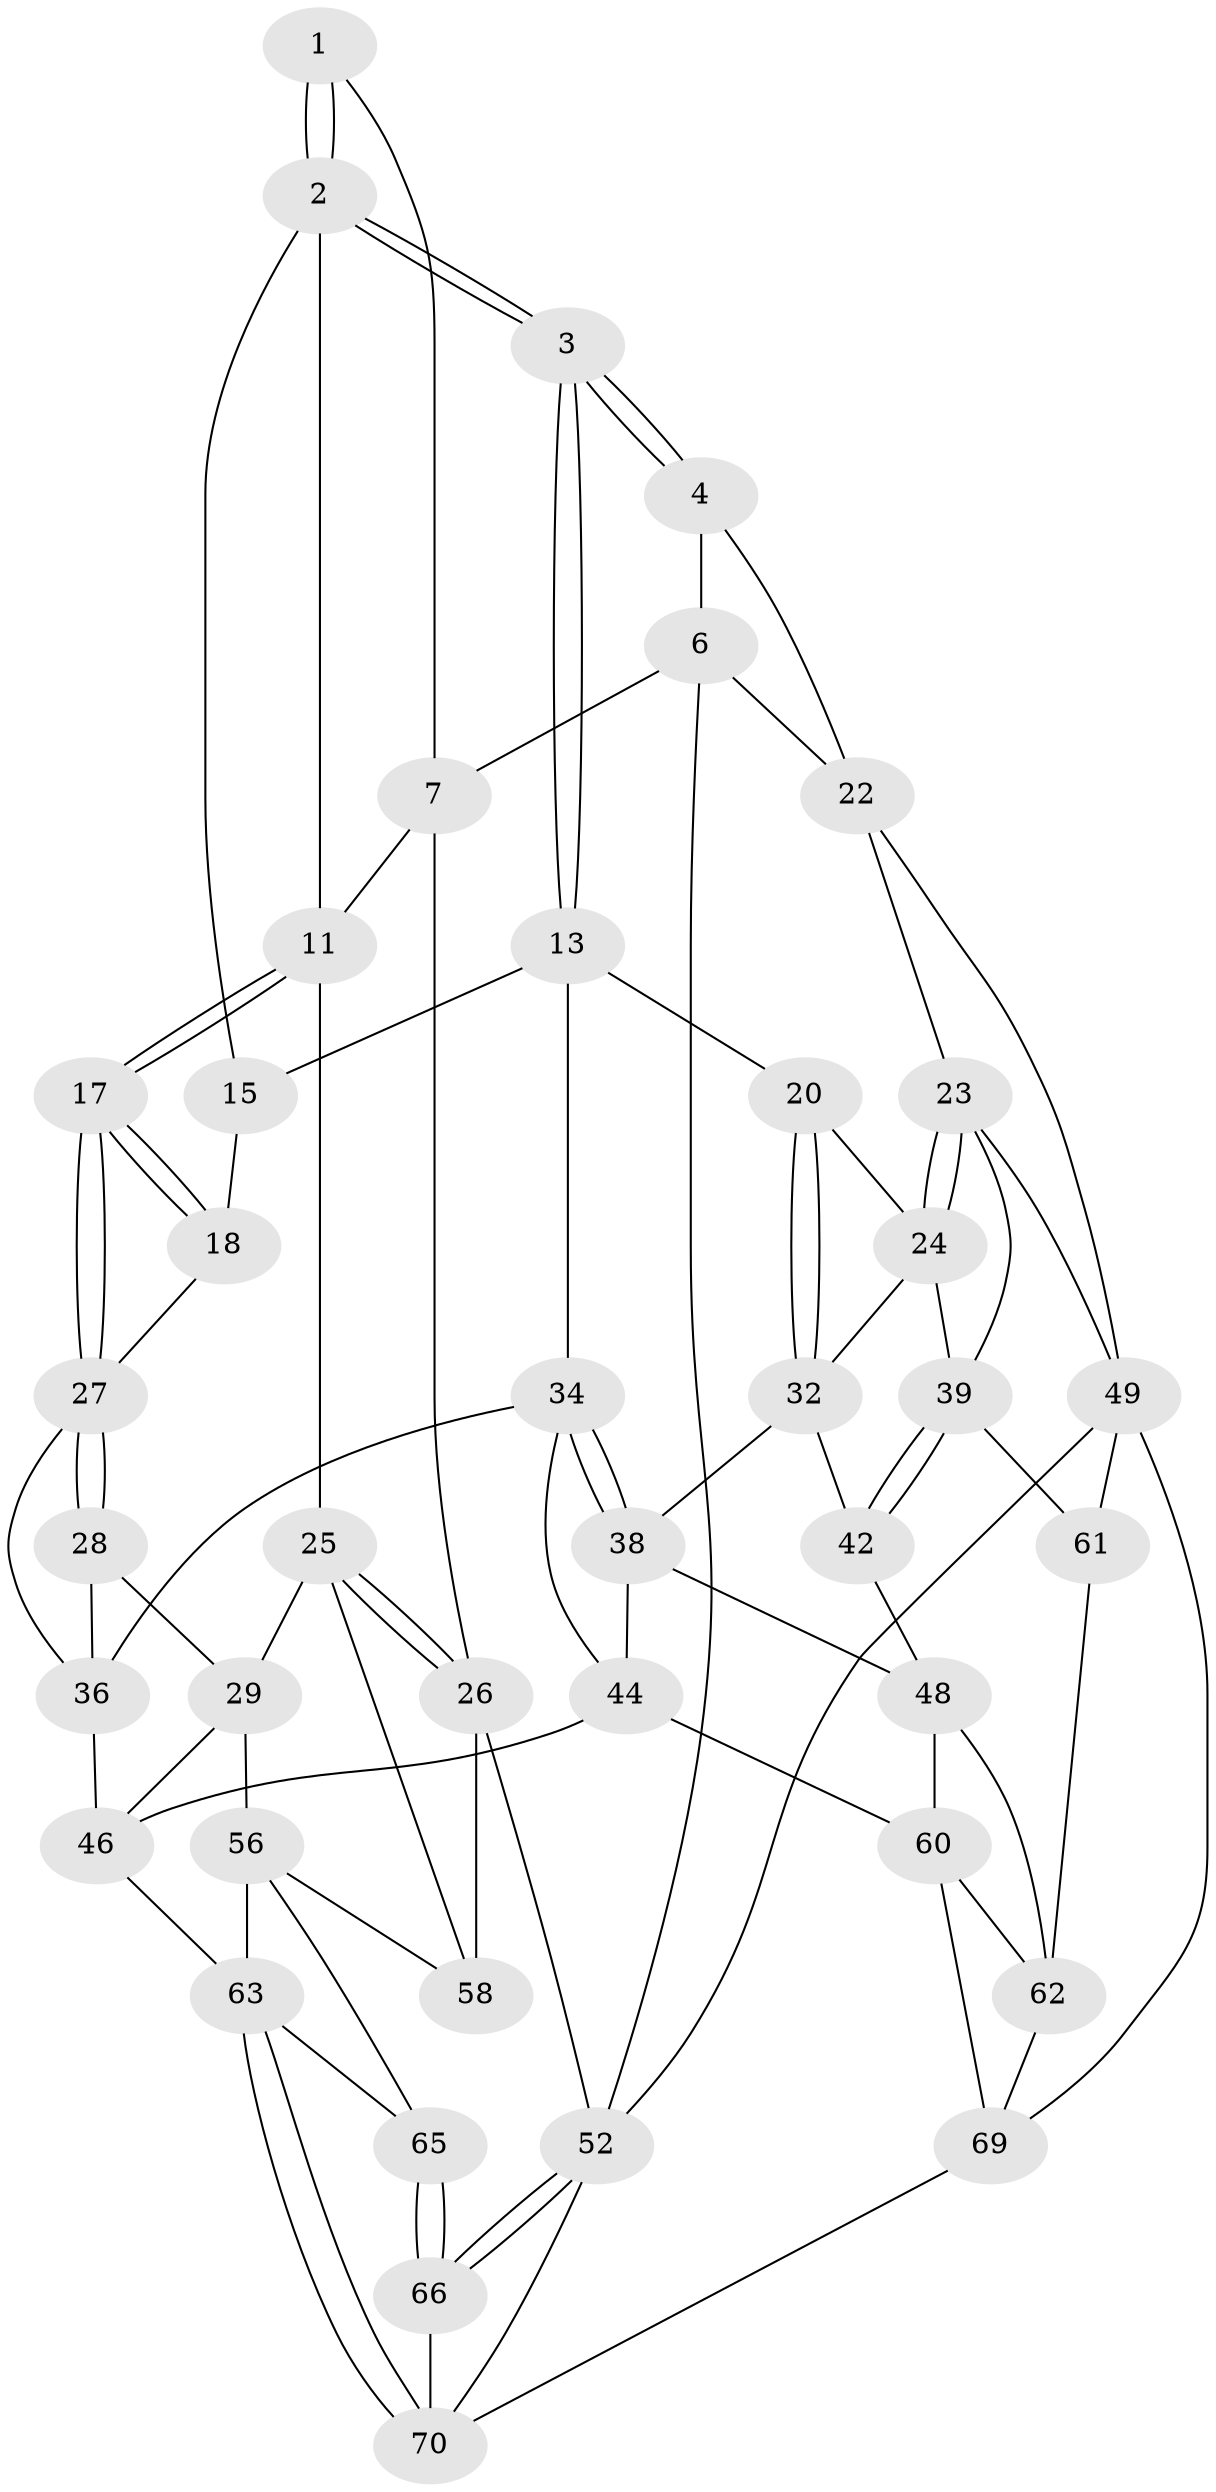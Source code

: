 // original degree distribution, {3: 0.04054054054054054, 5: 0.5, 6: 0.22972972972972974, 4: 0.22972972972972974}
// Generated by graph-tools (version 1.1) at 2025/11/02/27/25 16:11:52]
// undirected, 41 vertices, 92 edges
graph export_dot {
graph [start="1"]
  node [color=gray90,style=filled];
  1 [pos="+0.38267950892336183+0"];
  2 [pos="+0.44639542425865214+0.07166279912664045",super="+10"];
  3 [pos="+0.5788143004533803+0.17761049448157673"];
  4 [pos="+0.8875066593981668+0.06955723427501809",super="+5"];
  6 [pos="+0.3722298140315315+0",super="+9"];
  7 [pos="+0.19780372243009323+0.18369424238642162",super="+8"];
  11 [pos="+0.257371196549581+0.2871982656905911",super="+12"];
  13 [pos="+0.5927388712431532+0.2652545138220355",super="+14"];
  15 [pos="+0.4311778406290247+0.32280080325450816",super="+16"];
  17 [pos="+0.2988167030975418+0.3560687079948674"];
  18 [pos="+0.36476608406859345+0.3506550784375092",super="+19"];
  20 [pos="+0.7710053785429318+0.314991562758839",super="+21"];
  22 [pos="+1+0"];
  23 [pos="+1+0.20462234839569854",super="+41"];
  24 [pos="+0.8793841626393205+0.33359884900790526",super="+31"];
  25 [pos="+0+0.40815349720847954",super="+30"];
  26 [pos="+0+0.3893434112941876",super="+51"];
  27 [pos="+0.2605460301669856+0.49718143288112987",super="+33"];
  28 [pos="+0.2434693792379037+0.5166461409576049"];
  29 [pos="+0.21839622766773298+0.5237493937885938",super="+55"];
  32 [pos="+0.7762775282072317+0.4102044849700872",super="+37"];
  34 [pos="+0.5771920181309153+0.40204736065892105",super="+35"];
  36 [pos="+0.4868671228931554+0.452209417278533",super="+43"];
  38 [pos="+0.7113288503798801+0.4701754155093617",super="+47"];
  39 [pos="+1+0.5564720120497785",super="+40"];
  42 [pos="+0.8834604905691227+0.5620622562203429"];
  44 [pos="+0.5875662733448804+0.6441336388391014",super="+45"];
  46 [pos="+0.4441223072969766+0.702001613520608",super="+54"];
  48 [pos="+0.7366994421831424+0.6795856852468621",super="+59"];
  49 [pos="+1+1",super="+50"];
  52 [pos="+0+0.9240576512525128",super="+53"];
  56 [pos="+0.22840695143982384+0.7561556752882769",super="+57"];
  58 [pos="+0.13219824867956947+0.7233185923876015"];
  60 [pos="+0.5968303491878552+0.914818016313786",super="+68"];
  61 [pos="+0.8842688772058197+0.7896335294871106"];
  62 [pos="+0.8561532041012299+0.8024291891822359",super="+73"];
  63 [pos="+0.33941928195916327+0.8674749043944138",super="+64"];
  65 [pos="+0.15786051708113527+0.7679451929104935",super="+67"];
  66 [pos="+0.10125761564162519+0.8772952790090475",super="+71"];
  69 [pos="+0.5588324171038572+1",super="+74"];
  70 [pos="+0.36575436055193933+1",super="+72"];
  1 -- 2;
  1 -- 2;
  1 -- 7;
  2 -- 3;
  2 -- 3;
  2 -- 11;
  2 -- 15;
  3 -- 4;
  3 -- 4;
  3 -- 13;
  3 -- 13;
  4 -- 6;
  4 -- 22;
  6 -- 22;
  6 -- 7;
  6 -- 52;
  7 -- 26;
  7 -- 11;
  11 -- 17;
  11 -- 17;
  11 -- 25;
  13 -- 20;
  13 -- 34;
  13 -- 15;
  15 -- 18 [weight=2];
  17 -- 18;
  17 -- 18;
  17 -- 27;
  17 -- 27;
  18 -- 27;
  20 -- 32;
  20 -- 32;
  20 -- 24;
  22 -- 23;
  22 -- 49;
  23 -- 24;
  23 -- 24;
  23 -- 49;
  23 -- 39;
  24 -- 32;
  24 -- 39;
  25 -- 26;
  25 -- 26;
  25 -- 58;
  25 -- 29;
  26 -- 58;
  26 -- 52;
  27 -- 28;
  27 -- 28;
  27 -- 36;
  28 -- 29;
  28 -- 36;
  29 -- 56;
  29 -- 46;
  32 -- 42;
  32 -- 38;
  34 -- 38;
  34 -- 38;
  34 -- 36;
  34 -- 44;
  36 -- 46;
  38 -- 48;
  38 -- 44;
  39 -- 42;
  39 -- 42;
  39 -- 61;
  42 -- 48;
  44 -- 46;
  44 -- 60;
  46 -- 63;
  48 -- 60;
  48 -- 62;
  49 -- 61;
  49 -- 69;
  49 -- 52;
  52 -- 66;
  52 -- 66;
  52 -- 70;
  56 -- 63;
  56 -- 65;
  56 -- 58;
  60 -- 69;
  60 -- 62;
  61 -- 62;
  62 -- 69;
  63 -- 70;
  63 -- 70;
  63 -- 65;
  65 -- 66 [weight=2];
  65 -- 66;
  66 -- 70;
  69 -- 70;
}
